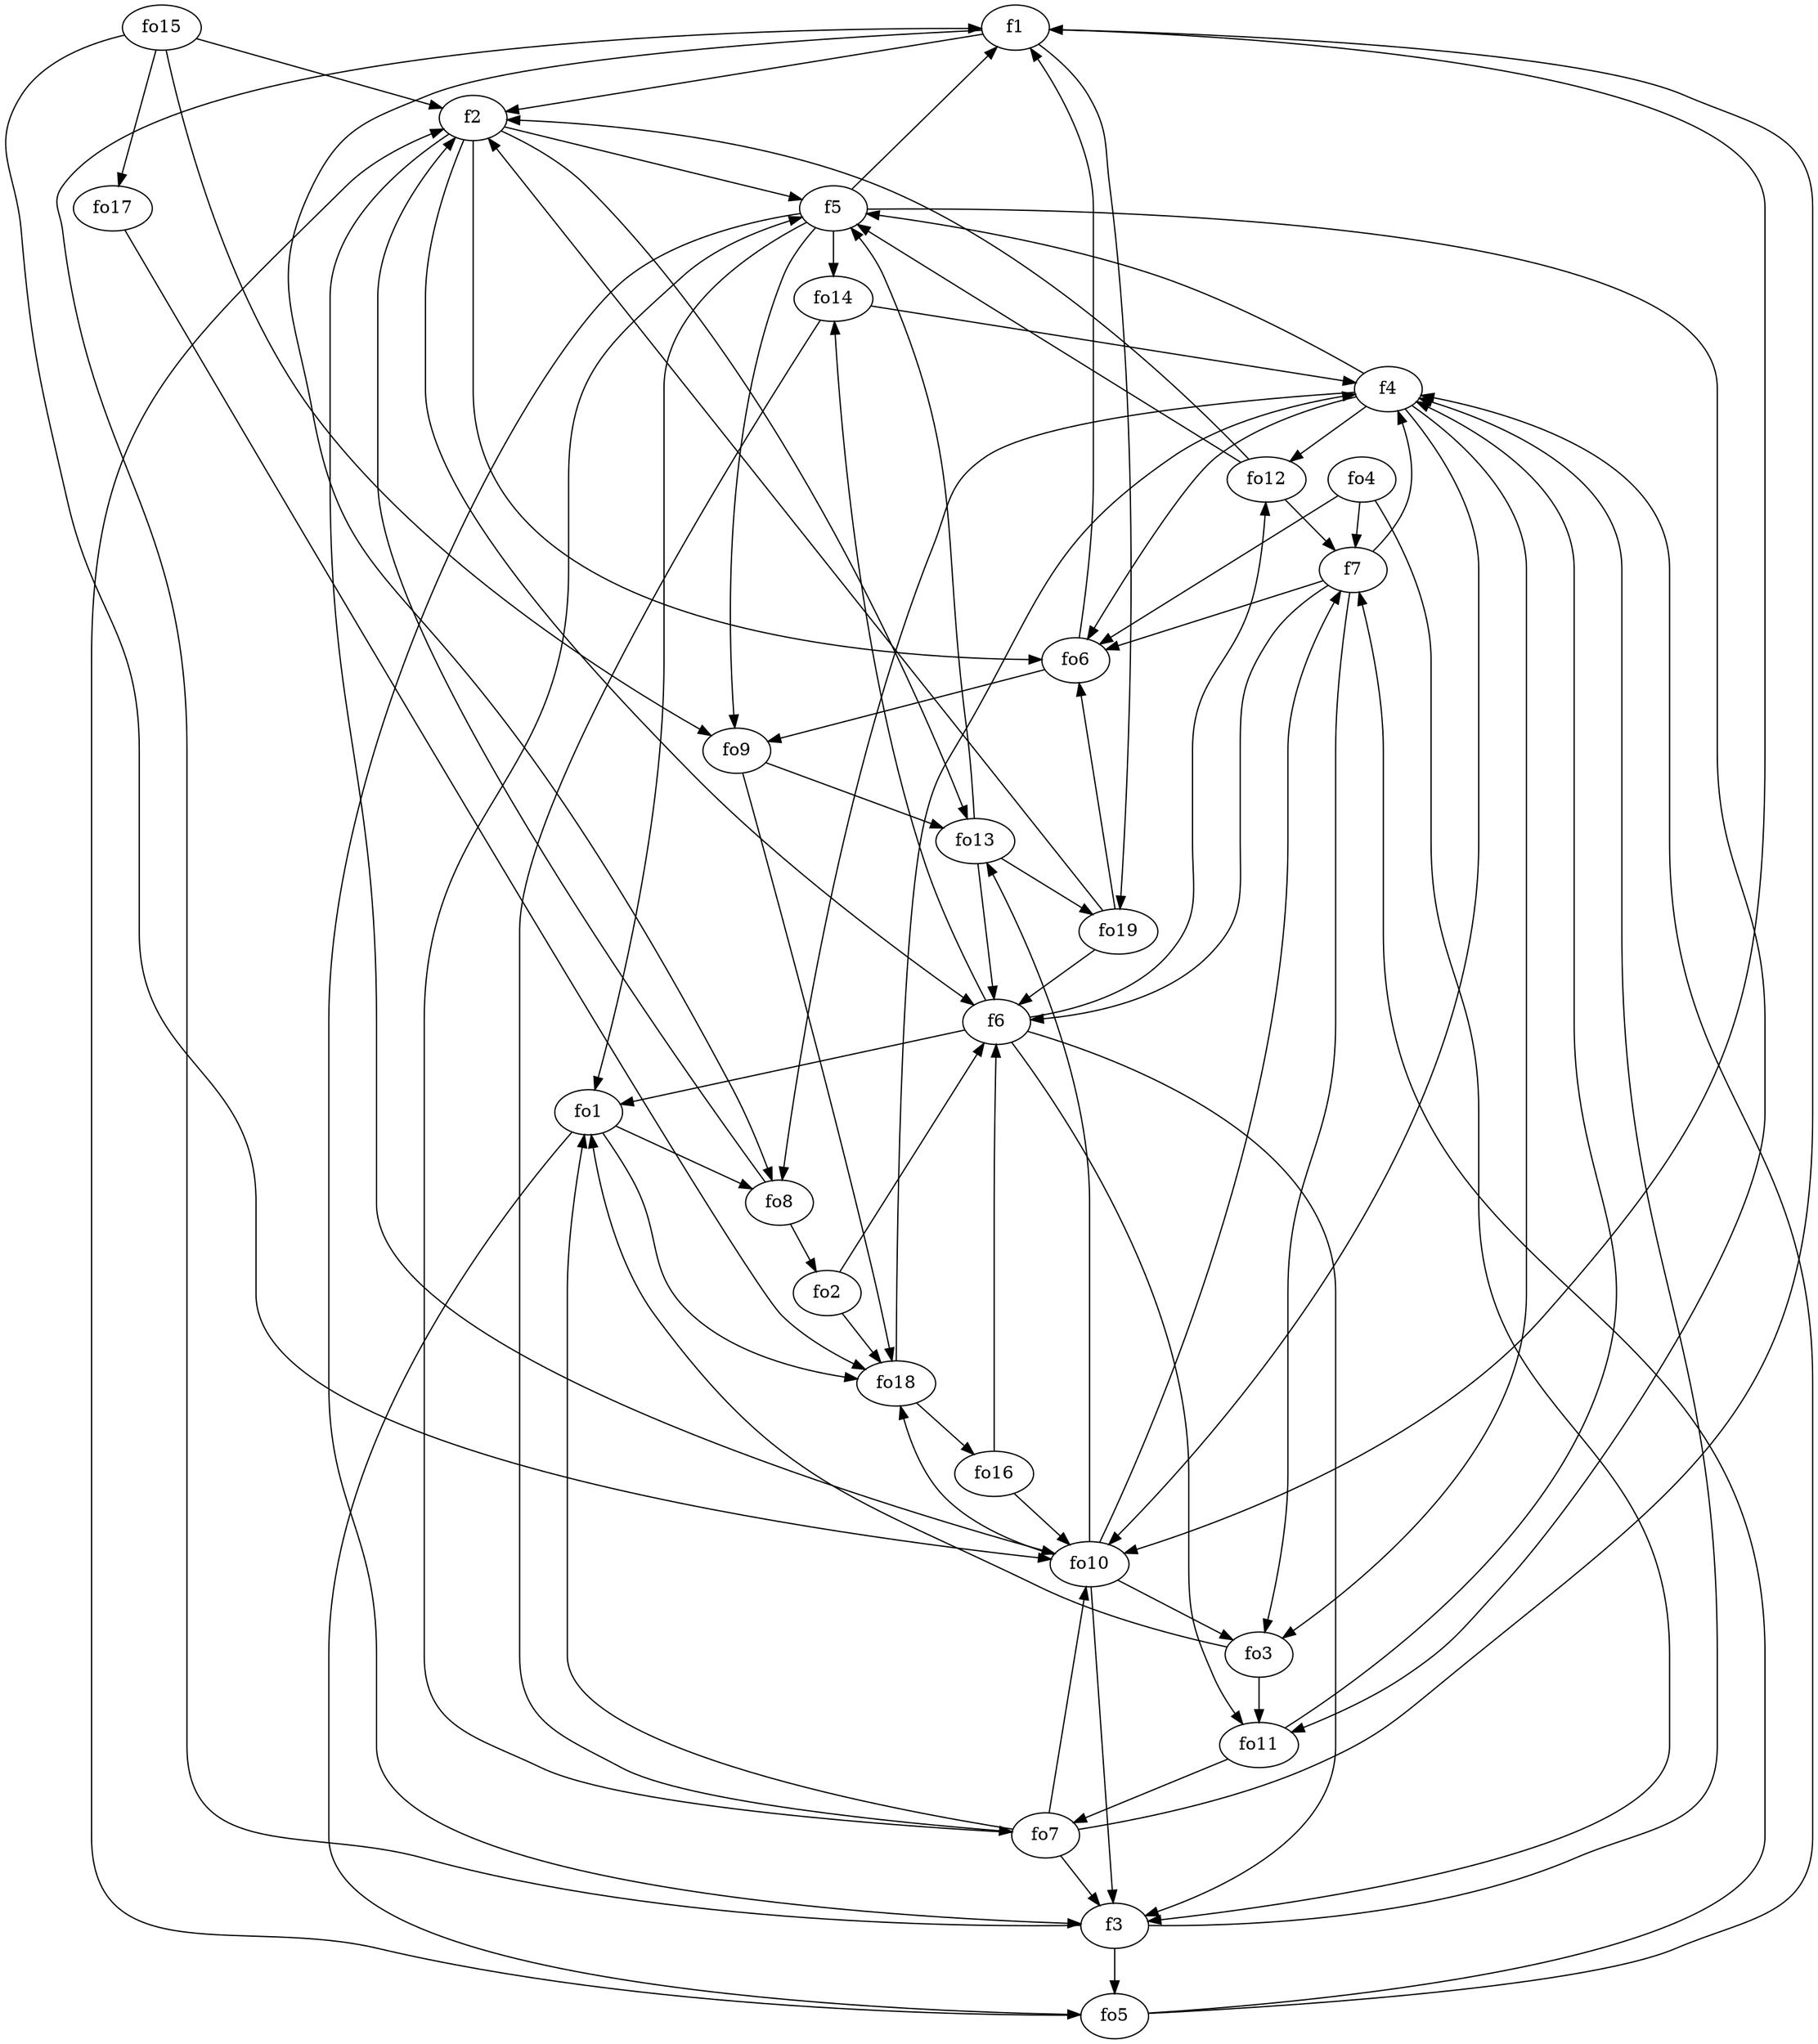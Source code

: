 strict digraph  {
f1;
f2;
f3;
f4;
f5;
f6;
f7;
fo1;
fo2;
fo3;
fo4;
fo5;
fo6;
fo7;
fo8;
fo9;
fo10;
fo11;
fo12;
fo13;
fo14;
fo15;
fo16;
fo17;
fo18;
fo19;
f1 -> fo19  [weight=2];
f1 -> f2  [weight=2];
f1 -> fo10  [weight=2];
f1 -> fo8  [weight=2];
f2 -> f6  [weight=2];
f2 -> fo13  [weight=2];
f2 -> fo10  [weight=2];
f2 -> f5  [weight=2];
f2 -> fo6  [weight=2];
f3 -> f1  [weight=2];
f3 -> fo5  [weight=2];
f3 -> f4  [weight=2];
f4 -> fo6  [weight=2];
f4 -> fo8  [weight=2];
f4 -> fo12  [weight=2];
f4 -> fo3  [weight=2];
f4 -> fo10  [weight=2];
f4 -> f5  [weight=2];
f5 -> fo9  [weight=2];
f5 -> fo14  [weight=2];
f5 -> f3  [weight=2];
f5 -> fo11  [weight=2];
f5 -> f1  [weight=2];
f5 -> fo1  [weight=2];
f6 -> fo11  [weight=2];
f6 -> fo14  [weight=2];
f6 -> fo12  [weight=2];
f6 -> f3  [weight=2];
f6 -> fo1  [weight=2];
f7 -> fo6  [weight=2];
f7 -> f6  [weight=2];
f7 -> fo3  [weight=2];
f7 -> f4  [weight=2];
fo1 -> fo5  [weight=2];
fo1 -> fo8  [weight=2];
fo1 -> fo18  [weight=2];
fo2 -> fo18  [weight=2];
fo2 -> f6  [weight=2];
fo3 -> fo11  [weight=2];
fo3 -> fo1  [weight=2];
fo4 -> f7  [weight=2];
fo4 -> fo6  [weight=2];
fo4 -> f3  [weight=2];
fo5 -> f7  [weight=2];
fo5 -> f2  [weight=2];
fo5 -> f4  [weight=2];
fo6 -> f1  [weight=2];
fo6 -> fo9  [weight=2];
fo7 -> f5  [weight=2];
fo7 -> fo1  [weight=2];
fo7 -> f1  [weight=2];
fo7 -> fo10  [weight=2];
fo7 -> f3  [weight=2];
fo8 -> f2  [weight=2];
fo8 -> fo2  [weight=2];
fo9 -> fo13  [weight=2];
fo9 -> fo18  [weight=2];
fo10 -> f7  [weight=2];
fo10 -> fo13  [weight=2];
fo10 -> fo18  [weight=2];
fo10 -> f3  [weight=2];
fo10 -> fo3  [weight=2];
fo11 -> f4  [weight=2];
fo11 -> fo7  [weight=2];
fo12 -> f2  [weight=2];
fo12 -> f5  [weight=2];
fo12 -> f7  [weight=2];
fo13 -> f5  [weight=2];
fo13 -> f6  [weight=2];
fo13 -> fo19  [weight=2];
fo14 -> f4  [weight=2];
fo14 -> fo7  [weight=2];
fo15 -> fo9  [weight=2];
fo15 -> f2  [weight=2];
fo15 -> fo10  [weight=2];
fo15 -> fo17  [weight=2];
fo16 -> fo10  [weight=2];
fo16 -> f6  [weight=2];
fo17 -> fo18  [weight=2];
fo18 -> fo16  [weight=2];
fo18 -> f4  [weight=2];
fo19 -> fo6  [weight=2];
fo19 -> f6  [weight=2];
fo19 -> f2  [weight=2];
}
